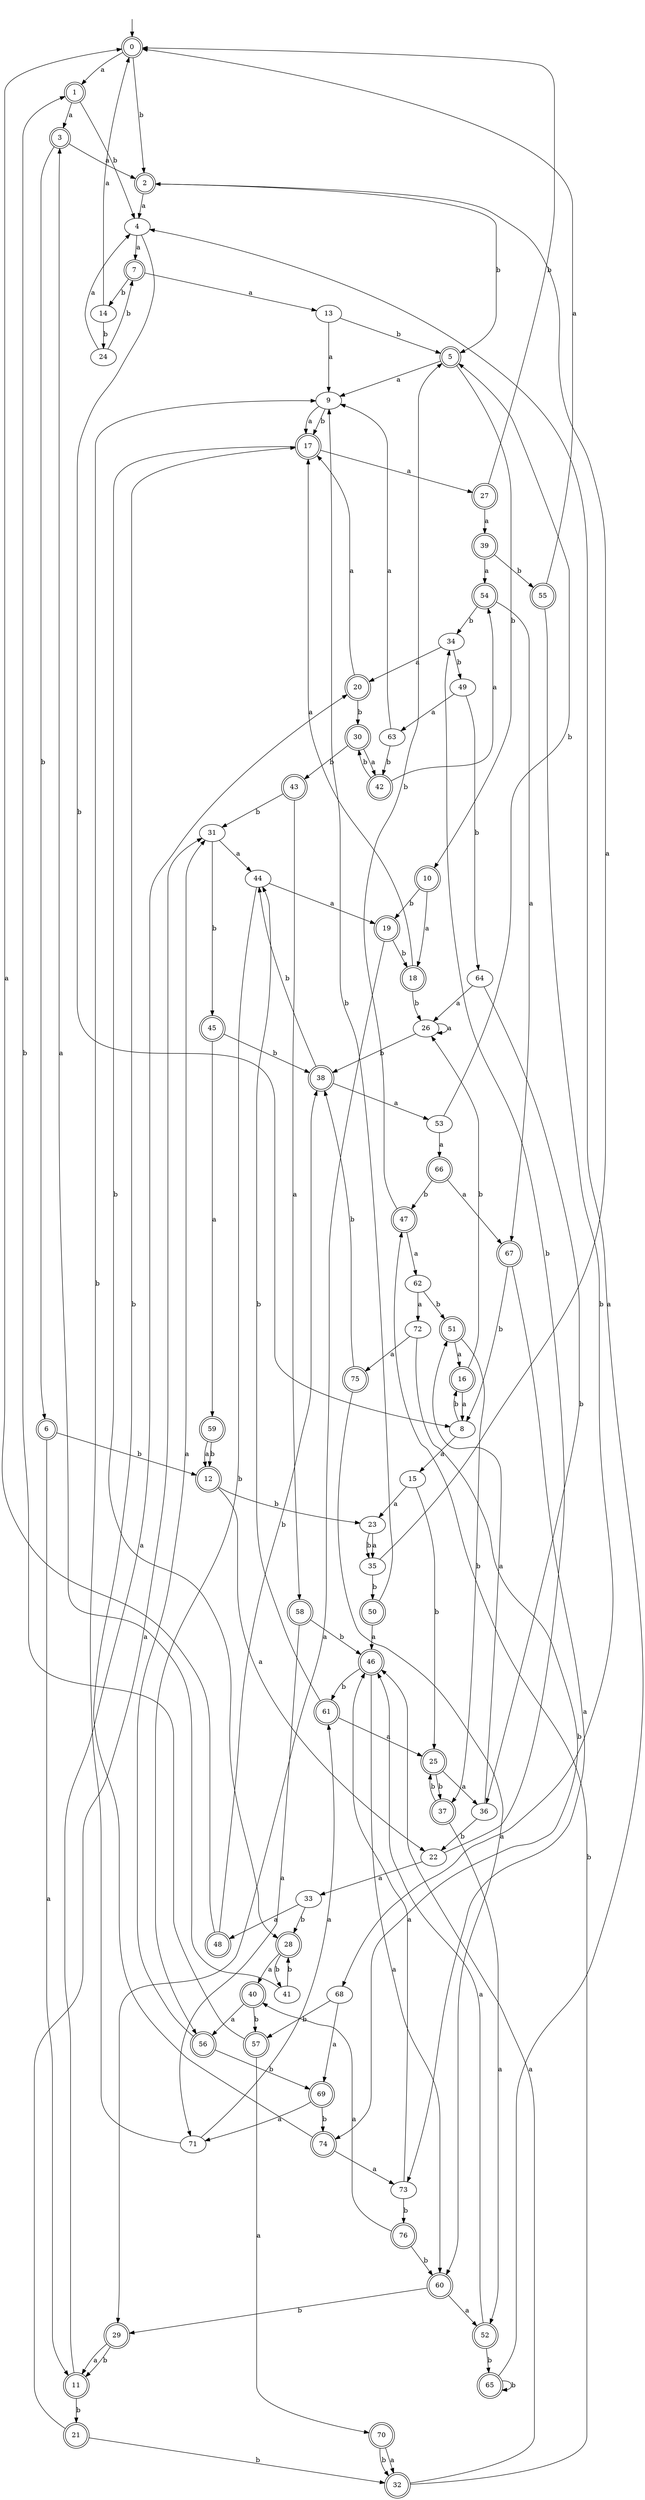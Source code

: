 digraph RandomDFA {
  __start0 [label="", shape=none];
  __start0 -> 0 [label=""];
  0 [shape=circle] [shape=doublecircle]
  0 -> 1 [label="a"]
  0 -> 2 [label="b"]
  1 [shape=doublecircle]
  1 -> 3 [label="a"]
  1 -> 4 [label="b"]
  2 [shape=doublecircle]
  2 -> 4 [label="a"]
  2 -> 5 [label="b"]
  3 [shape=doublecircle]
  3 -> 2 [label="a"]
  3 -> 6 [label="b"]
  4
  4 -> 7 [label="a"]
  4 -> 8 [label="b"]
  5 [shape=doublecircle]
  5 -> 9 [label="a"]
  5 -> 10 [label="b"]
  6 [shape=doublecircle]
  6 -> 11 [label="a"]
  6 -> 12 [label="b"]
  7 [shape=doublecircle]
  7 -> 13 [label="a"]
  7 -> 14 [label="b"]
  8
  8 -> 15 [label="a"]
  8 -> 16 [label="b"]
  9
  9 -> 17 [label="a"]
  9 -> 17 [label="b"]
  10 [shape=doublecircle]
  10 -> 18 [label="a"]
  10 -> 19 [label="b"]
  11 [shape=doublecircle]
  11 -> 20 [label="a"]
  11 -> 21 [label="b"]
  12 [shape=doublecircle]
  12 -> 22 [label="a"]
  12 -> 23 [label="b"]
  13
  13 -> 9 [label="a"]
  13 -> 5 [label="b"]
  14
  14 -> 0 [label="a"]
  14 -> 24 [label="b"]
  15
  15 -> 23 [label="a"]
  15 -> 25 [label="b"]
  16 [shape=doublecircle]
  16 -> 8 [label="a"]
  16 -> 26 [label="b"]
  17 [shape=doublecircle]
  17 -> 27 [label="a"]
  17 -> 28 [label="b"]
  18 [shape=doublecircle]
  18 -> 17 [label="a"]
  18 -> 26 [label="b"]
  19 [shape=doublecircle]
  19 -> 29 [label="a"]
  19 -> 18 [label="b"]
  20 [shape=doublecircle]
  20 -> 17 [label="a"]
  20 -> 30 [label="b"]
  21 [shape=doublecircle]
  21 -> 31 [label="a"]
  21 -> 32 [label="b"]
  22
  22 -> 33 [label="a"]
  22 -> 34 [label="b"]
  23
  23 -> 35 [label="a"]
  23 -> 35 [label="b"]
  24
  24 -> 4 [label="a"]
  24 -> 7 [label="b"]
  25 [shape=doublecircle]
  25 -> 36 [label="a"]
  25 -> 37 [label="b"]
  26
  26 -> 26 [label="a"]
  26 -> 38 [label="b"]
  27 [shape=doublecircle]
  27 -> 39 [label="a"]
  27 -> 0 [label="b"]
  28 [shape=doublecircle]
  28 -> 40 [label="a"]
  28 -> 41 [label="b"]
  29 [shape=doublecircle]
  29 -> 11 [label="a"]
  29 -> 11 [label="b"]
  30 [shape=doublecircle]
  30 -> 42 [label="a"]
  30 -> 43 [label="b"]
  31
  31 -> 44 [label="a"]
  31 -> 45 [label="b"]
  32 [shape=doublecircle]
  32 -> 46 [label="a"]
  32 -> 47 [label="b"]
  33
  33 -> 48 [label="a"]
  33 -> 28 [label="b"]
  34
  34 -> 20 [label="a"]
  34 -> 49 [label="b"]
  35
  35 -> 2 [label="a"]
  35 -> 50 [label="b"]
  36
  36 -> 51 [label="a"]
  36 -> 22 [label="b"]
  37 [shape=doublecircle]
  37 -> 52 [label="a"]
  37 -> 25 [label="b"]
  38 [shape=doublecircle]
  38 -> 53 [label="a"]
  38 -> 44 [label="b"]
  39 [shape=doublecircle]
  39 -> 54 [label="a"]
  39 -> 55 [label="b"]
  40 [shape=doublecircle]
  40 -> 56 [label="a"]
  40 -> 57 [label="b"]
  41
  41 -> 3 [label="a"]
  41 -> 28 [label="b"]
  42 [shape=doublecircle]
  42 -> 54 [label="a"]
  42 -> 30 [label="b"]
  43 [shape=doublecircle]
  43 -> 58 [label="a"]
  43 -> 31 [label="b"]
  44
  44 -> 19 [label="a"]
  44 -> 56 [label="b"]
  45 [shape=doublecircle]
  45 -> 59 [label="a"]
  45 -> 38 [label="b"]
  46 [shape=doublecircle]
  46 -> 60 [label="a"]
  46 -> 61 [label="b"]
  47 [shape=doublecircle]
  47 -> 62 [label="a"]
  47 -> 5 [label="b"]
  48 [shape=doublecircle]
  48 -> 0 [label="a"]
  48 -> 38 [label="b"]
  49
  49 -> 63 [label="a"]
  49 -> 64 [label="b"]
  50 [shape=doublecircle]
  50 -> 46 [label="a"]
  50 -> 9 [label="b"]
  51 [shape=doublecircle]
  51 -> 16 [label="a"]
  51 -> 37 [label="b"]
  52 [shape=doublecircle]
  52 -> 46 [label="a"]
  52 -> 65 [label="b"]
  53
  53 -> 66 [label="a"]
  53 -> 5 [label="b"]
  54 [shape=doublecircle]
  54 -> 67 [label="a"]
  54 -> 34 [label="b"]
  55 [shape=doublecircle]
  55 -> 0 [label="a"]
  55 -> 68 [label="b"]
  56 [shape=doublecircle]
  56 -> 31 [label="a"]
  56 -> 69 [label="b"]
  57 [shape=doublecircle]
  57 -> 70 [label="a"]
  57 -> 1 [label="b"]
  58 [shape=doublecircle]
  58 -> 71 [label="a"]
  58 -> 46 [label="b"]
  59 [shape=doublecircle]
  59 -> 12 [label="a"]
  59 -> 12 [label="b"]
  60 [shape=doublecircle]
  60 -> 52 [label="a"]
  60 -> 29 [label="b"]
  61 [shape=doublecircle]
  61 -> 25 [label="a"]
  61 -> 44 [label="b"]
  62
  62 -> 72 [label="a"]
  62 -> 51 [label="b"]
  63
  63 -> 9 [label="a"]
  63 -> 42 [label="b"]
  64
  64 -> 26 [label="a"]
  64 -> 36 [label="b"]
  65 [shape=doublecircle]
  65 -> 4 [label="a"]
  65 -> 65 [label="b"]
  66 [shape=doublecircle]
  66 -> 67 [label="a"]
  66 -> 47 [label="b"]
  67 [shape=doublecircle]
  67 -> 73 [label="a"]
  67 -> 8 [label="b"]
  68
  68 -> 69 [label="a"]
  68 -> 57 [label="b"]
  69 [shape=doublecircle]
  69 -> 71 [label="a"]
  69 -> 74 [label="b"]
  70 [shape=doublecircle]
  70 -> 32 [label="a"]
  70 -> 32 [label="b"]
  71
  71 -> 61 [label="a"]
  71 -> 9 [label="b"]
  72
  72 -> 75 [label="a"]
  72 -> 74 [label="b"]
  73
  73 -> 46 [label="a"]
  73 -> 76 [label="b"]
  74 [shape=doublecircle]
  74 -> 73 [label="a"]
  74 -> 17 [label="b"]
  75 [shape=doublecircle]
  75 -> 60 [label="a"]
  75 -> 38 [label="b"]
  76 [shape=doublecircle]
  76 -> 40 [label="a"]
  76 -> 60 [label="b"]
}
